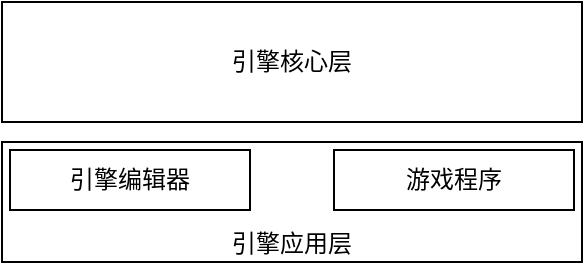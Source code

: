 <mxfile version="14.6.13" type="device"><diagram id="qt_VD3sc447wDkrZyaAc" name="第 1 页"><mxGraphModel dx="1422" dy="822" grid="1" gridSize="10" guides="1" tooltips="1" connect="1" arrows="1" fold="1" page="1" pageScale="1" pageWidth="827" pageHeight="1169" math="0" shadow="0"><root><mxCell id="0"/><mxCell id="1" parent="0"/><mxCell id="3b2MJxqNRpqxChKHnv60-1" value="引擎核心层" style="rounded=0;whiteSpace=wrap;html=1;" vertex="1" parent="1"><mxGeometry x="200" y="300" width="290" height="60" as="geometry"/></mxCell><mxCell id="3b2MJxqNRpqxChKHnv60-2" value="引擎应用层" style="rounded=0;whiteSpace=wrap;html=1;verticalAlign=bottom;" vertex="1" parent="1"><mxGeometry x="200" y="370" width="290" height="60" as="geometry"/></mxCell><mxCell id="3b2MJxqNRpqxChKHnv60-3" value="引擎编辑器" style="rounded=0;whiteSpace=wrap;html=1;" vertex="1" parent="1"><mxGeometry x="204" y="374" width="120" height="30" as="geometry"/></mxCell><mxCell id="3b2MJxqNRpqxChKHnv60-4" value="游戏程序" style="rounded=0;whiteSpace=wrap;html=1;" vertex="1" parent="1"><mxGeometry x="366" y="374" width="120" height="30" as="geometry"/></mxCell></root></mxGraphModel></diagram></mxfile>